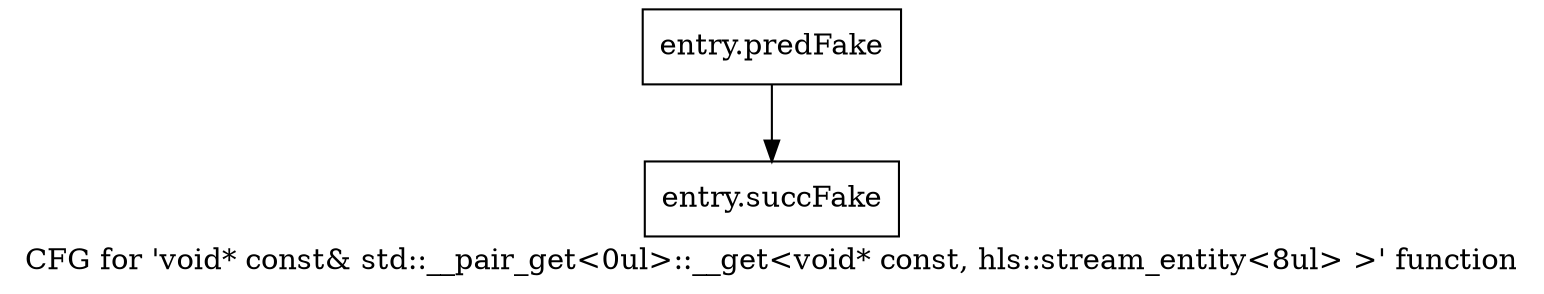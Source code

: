 digraph "CFG for 'void* const& std::__pair_get\<0ul\>::__get\<void* const, hls::stream_entity\<8ul\> \>' function" {
	label="CFG for 'void* const& std::__pair_get\<0ul\>::__get\<void* const, hls::stream_entity\<8ul\> \>' function";

	Node0x571f9e0 [shape=record,filename="",linenumber="",label="{entry.predFake}"];
	Node0x571f9e0 -> Node0x58bcbd0[ callList="" memoryops="" filename="/tools/Xilinx/Vitis_HLS/2023.1/tps/lnx64/gcc-8.3.0/lib/gcc/x86_64-pc-linux-gnu/8.3.0/../../../../include/c++/8.3.0/utility" execusionnum="3"];
	Node0x58bcbd0 [shape=record,filename="/tools/Xilinx/Vitis_HLS/2023.1/tps/lnx64/gcc-8.3.0/lib/gcc/x86_64-pc-linux-gnu/8.3.0/../../../../include/c++/8.3.0/utility",linenumber="172",label="{entry.succFake}"];
}

